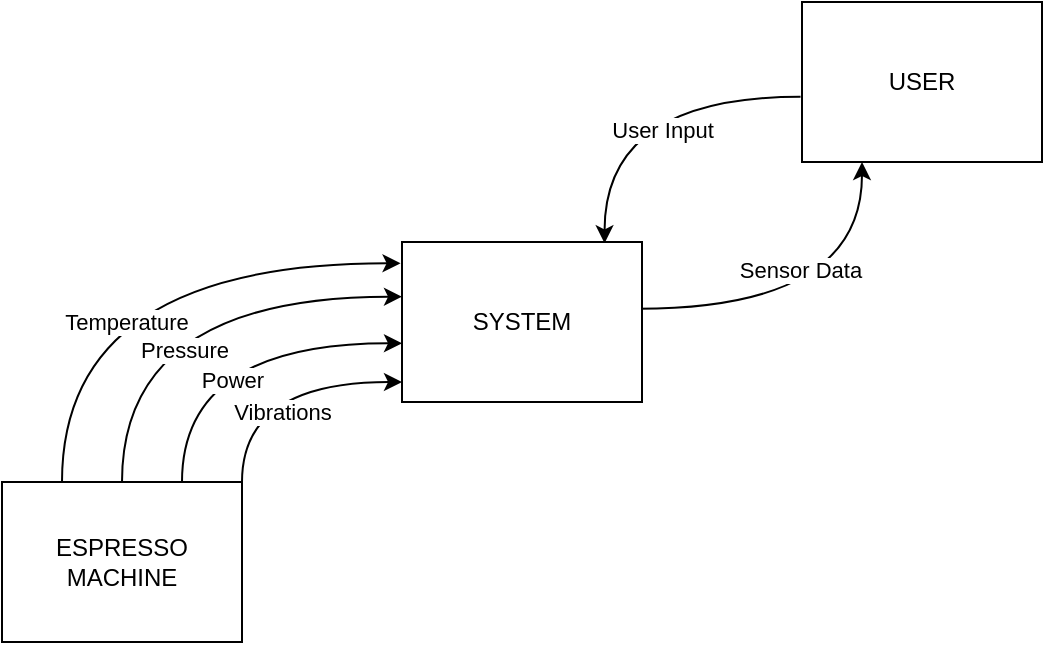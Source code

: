 <mxfile version="26.2.12">
  <diagram name="Page-1" id="w19W2elUKWIPrPfcGqXV">
    <mxGraphModel dx="1027" dy="451" grid="1" gridSize="10" guides="1" tooltips="1" connect="1" arrows="1" fold="1" page="1" pageScale="1" pageWidth="827" pageHeight="1169" math="0" shadow="0">
      <root>
        <mxCell id="0" />
        <mxCell id="1" parent="0" />
        <mxCell id="wLg-W0uU6MoSDw0pWi6D-14" style="edgeStyle=orthogonalEdgeStyle;rounded=0;orthogonalLoop=1;jettySize=auto;html=1;exitX=-0.006;exitY=0.592;exitDx=0;exitDy=0;entryX=0.844;entryY=0.008;entryDx=0;entryDy=0;curved=1;exitPerimeter=0;entryPerimeter=0;" parent="1" source="wLg-W0uU6MoSDw0pWi6D-4" target="wLg-W0uU6MoSDw0pWi6D-1" edge="1">
          <mxGeometry relative="1" as="geometry" />
        </mxCell>
        <mxCell id="wLg-W0uU6MoSDw0pWi6D-20" value="User Input" style="edgeLabel;html=1;align=center;verticalAlign=middle;resizable=0;points=[];" parent="wLg-W0uU6MoSDw0pWi6D-14" vertex="1" connectable="0">
          <mxGeometry x="0.128" y="-17" relative="1" as="geometry">
            <mxPoint x="27" y="33" as="offset" />
          </mxGeometry>
        </mxCell>
        <mxCell id="wLg-W0uU6MoSDw0pWi6D-15" style="edgeStyle=orthogonalEdgeStyle;rounded=0;orthogonalLoop=1;jettySize=auto;html=1;exitX=0.983;exitY=0.417;exitDx=0;exitDy=0;entryX=0.25;entryY=1;entryDx=0;entryDy=0;curved=1;exitPerimeter=0;" parent="1" source="wLg-W0uU6MoSDw0pWi6D-1" target="wLg-W0uU6MoSDw0pWi6D-4" edge="1">
          <mxGeometry relative="1" as="geometry" />
        </mxCell>
        <mxCell id="wLg-W0uU6MoSDw0pWi6D-21" value="Sensor Data" style="edgeLabel;html=1;align=center;verticalAlign=middle;resizable=0;points=[];" parent="wLg-W0uU6MoSDw0pWi6D-15" vertex="1" connectable="0">
          <mxGeometry x="-0.13" y="20" relative="1" as="geometry">
            <mxPoint as="offset" />
          </mxGeometry>
        </mxCell>
        <mxCell id="wLg-W0uU6MoSDw0pWi6D-1" value="SYSTEM" style="rounded=0;whiteSpace=wrap;html=1;" parent="1" vertex="1">
          <mxGeometry x="320" y="160" width="120" height="80" as="geometry" />
        </mxCell>
        <mxCell id="wLg-W0uU6MoSDw0pWi6D-5" style="edgeStyle=orthogonalEdgeStyle;rounded=0;orthogonalLoop=1;jettySize=auto;html=1;exitX=0.25;exitY=0;exitDx=0;exitDy=0;entryX=-0.006;entryY=0.133;entryDx=0;entryDy=0;curved=1;entryPerimeter=0;" parent="1" source="wLg-W0uU6MoSDw0pWi6D-3" target="wLg-W0uU6MoSDw0pWi6D-1" edge="1">
          <mxGeometry relative="1" as="geometry" />
        </mxCell>
        <mxCell id="wLg-W0uU6MoSDw0pWi6D-16" value="Temperature" style="edgeLabel;html=1;align=center;verticalAlign=middle;resizable=0;points=[];" parent="wLg-W0uU6MoSDw0pWi6D-5" vertex="1" connectable="0">
          <mxGeometry x="0.012" y="-29" relative="1" as="geometry">
            <mxPoint as="offset" />
          </mxGeometry>
        </mxCell>
        <mxCell id="wLg-W0uU6MoSDw0pWi6D-6" style="edgeStyle=orthogonalEdgeStyle;rounded=0;orthogonalLoop=1;jettySize=auto;html=1;exitX=0.5;exitY=0;exitDx=0;exitDy=0;entryX=0;entryY=0.342;entryDx=0;entryDy=0;curved=1;entryPerimeter=0;" parent="1" source="wLg-W0uU6MoSDw0pWi6D-3" target="wLg-W0uU6MoSDw0pWi6D-1" edge="1">
          <mxGeometry relative="1" as="geometry" />
        </mxCell>
        <mxCell id="wLg-W0uU6MoSDw0pWi6D-17" value="Pressure" style="edgeLabel;html=1;align=center;verticalAlign=middle;resizable=0;points=[];" parent="wLg-W0uU6MoSDw0pWi6D-6" vertex="1" connectable="0">
          <mxGeometry x="0.111" y="-22" relative="1" as="geometry">
            <mxPoint x="-6" y="4" as="offset" />
          </mxGeometry>
        </mxCell>
        <mxCell id="wLg-W0uU6MoSDw0pWi6D-7" style="edgeStyle=orthogonalEdgeStyle;rounded=0;orthogonalLoop=1;jettySize=auto;html=1;exitX=0.75;exitY=0;exitDx=0;exitDy=0;entryX=0;entryY=0.633;entryDx=0;entryDy=0;curved=1;entryPerimeter=0;" parent="1" source="wLg-W0uU6MoSDw0pWi6D-3" target="wLg-W0uU6MoSDw0pWi6D-1" edge="1">
          <mxGeometry relative="1" as="geometry" />
        </mxCell>
        <mxCell id="wLg-W0uU6MoSDw0pWi6D-18" value="Power" style="edgeLabel;html=1;align=center;verticalAlign=middle;resizable=0;points=[];" parent="wLg-W0uU6MoSDw0pWi6D-7" vertex="1" connectable="0">
          <mxGeometry x="0.004" y="-18" relative="1" as="geometry">
            <mxPoint x="4" as="offset" />
          </mxGeometry>
        </mxCell>
        <mxCell id="wLg-W0uU6MoSDw0pWi6D-11" style="edgeStyle=orthogonalEdgeStyle;rounded=0;orthogonalLoop=1;jettySize=auto;html=1;exitX=1;exitY=0;exitDx=0;exitDy=0;curved=1;entryX=0;entryY=0.875;entryDx=0;entryDy=0;entryPerimeter=0;" parent="1" source="wLg-W0uU6MoSDw0pWi6D-3" target="wLg-W0uU6MoSDw0pWi6D-1" edge="1">
          <mxGeometry relative="1" as="geometry">
            <mxPoint x="240" y="130" as="targetPoint" />
          </mxGeometry>
        </mxCell>
        <mxCell id="wLg-W0uU6MoSDw0pWi6D-19" value="Vibrations" style="edgeLabel;html=1;align=center;verticalAlign=middle;resizable=0;points=[];" parent="wLg-W0uU6MoSDw0pWi6D-11" vertex="1" connectable="0">
          <mxGeometry x="-0.549" y="-9" relative="1" as="geometry">
            <mxPoint x="11" y="-6" as="offset" />
          </mxGeometry>
        </mxCell>
        <mxCell id="wLg-W0uU6MoSDw0pWi6D-3" value="ESPRESSO MACHINE" style="rounded=0;whiteSpace=wrap;html=1;" parent="1" vertex="1">
          <mxGeometry x="120" y="280" width="120" height="80" as="geometry" />
        </mxCell>
        <mxCell id="wLg-W0uU6MoSDw0pWi6D-4" value="USER" style="rounded=0;whiteSpace=wrap;html=1;" parent="1" vertex="1">
          <mxGeometry x="520" y="40" width="120" height="80" as="geometry" />
        </mxCell>
      </root>
    </mxGraphModel>
  </diagram>
</mxfile>
